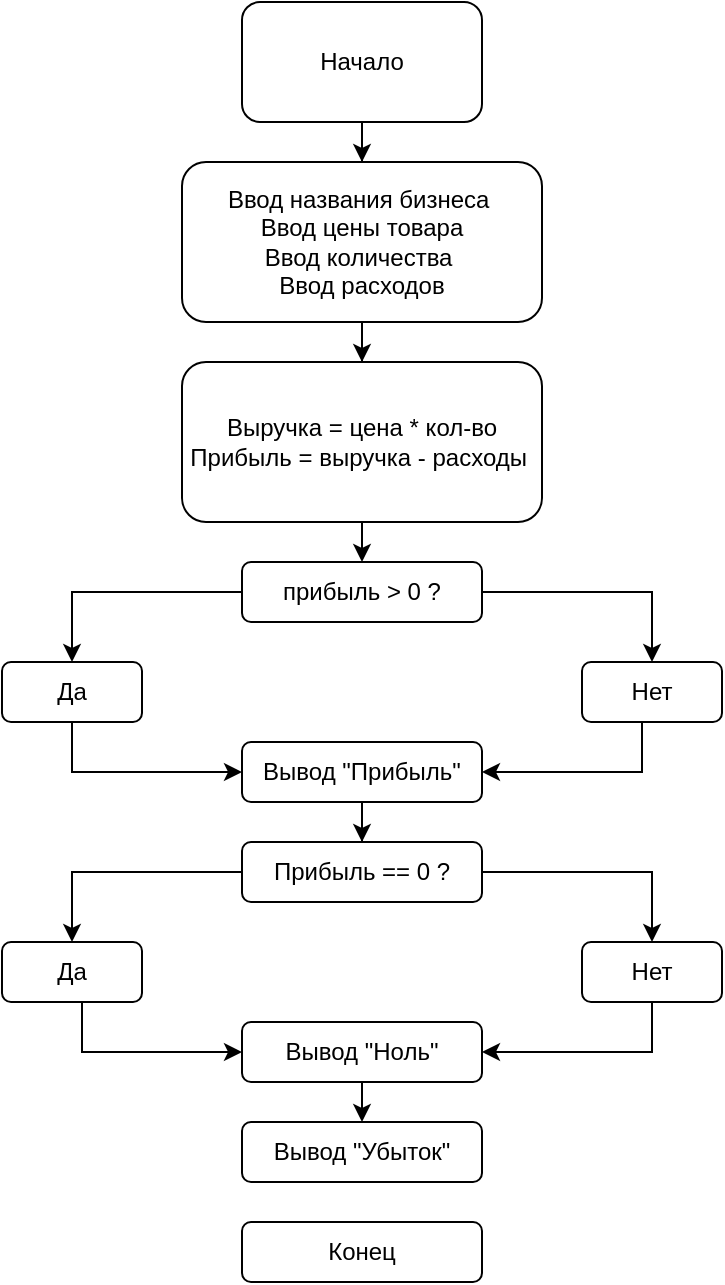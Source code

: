 <mxfile version="28.2.5">
  <diagram name="Страница — 1" id="SBwjds9uTcHnnTR-yglz">
    <mxGraphModel grid="1" page="1" gridSize="10" guides="1" tooltips="1" connect="1" arrows="1" fold="1" pageScale="1" pageWidth="827" pageHeight="1169" math="0" shadow="0">
      <root>
        <mxCell id="0" />
        <mxCell id="1" parent="0" />
        <mxCell id="76NCwrWyUWaU1gjYgfgh-9" style="edgeStyle=orthogonalEdgeStyle;rounded=0;orthogonalLoop=1;jettySize=auto;html=1;" edge="1" parent="1" source="76NCwrWyUWaU1gjYgfgh-1" target="76NCwrWyUWaU1gjYgfgh-3">
          <mxGeometry relative="1" as="geometry" />
        </mxCell>
        <mxCell id="76NCwrWyUWaU1gjYgfgh-1" value="Начало" style="rounded=1;whiteSpace=wrap;html=1;" vertex="1" parent="1">
          <mxGeometry x="240" y="10" width="120" height="60" as="geometry" />
        </mxCell>
        <mxCell id="76NCwrWyUWaU1gjYgfgh-8" style="edgeStyle=orthogonalEdgeStyle;rounded=0;orthogonalLoop=1;jettySize=auto;html=1;" edge="1" parent="1" source="76NCwrWyUWaU1gjYgfgh-3" target="76NCwrWyUWaU1gjYgfgh-7">
          <mxGeometry relative="1" as="geometry" />
        </mxCell>
        <mxCell id="76NCwrWyUWaU1gjYgfgh-3" value="Ввод названия бизнеса&amp;nbsp;&lt;br&gt;Ввод цены товара&lt;br&gt;Ввод количества&amp;nbsp;&lt;div&gt;Ввод расходов&lt;/div&gt;" style="rounded=1;whiteSpace=wrap;html=1;" vertex="1" parent="1">
          <mxGeometry x="210" y="90" width="180" height="80" as="geometry" />
        </mxCell>
        <mxCell id="76NCwrWyUWaU1gjYgfgh-14" style="edgeStyle=orthogonalEdgeStyle;rounded=0;orthogonalLoop=1;jettySize=auto;html=1;" edge="1" parent="1" source="76NCwrWyUWaU1gjYgfgh-7">
          <mxGeometry relative="1" as="geometry">
            <mxPoint x="300" y="290" as="targetPoint" />
          </mxGeometry>
        </mxCell>
        <mxCell id="76NCwrWyUWaU1gjYgfgh-7" value="Выручка = цена * кол-во&lt;div&gt;Прибыль = выручка - расходы&amp;nbsp;&lt;/div&gt;" style="rounded=1;whiteSpace=wrap;html=1;" vertex="1" parent="1">
          <mxGeometry x="210" y="190" width="180" height="80" as="geometry" />
        </mxCell>
        <mxCell id="76NCwrWyUWaU1gjYgfgh-20" style="edgeStyle=orthogonalEdgeStyle;rounded=0;orthogonalLoop=1;jettySize=auto;html=1;entryX=0.5;entryY=0;entryDx=0;entryDy=0;" edge="1" parent="1" source="76NCwrWyUWaU1gjYgfgh-15" target="76NCwrWyUWaU1gjYgfgh-16">
          <mxGeometry relative="1" as="geometry" />
        </mxCell>
        <mxCell id="76NCwrWyUWaU1gjYgfgh-21" style="edgeStyle=orthogonalEdgeStyle;rounded=0;orthogonalLoop=1;jettySize=auto;html=1;entryX=0.5;entryY=0;entryDx=0;entryDy=0;" edge="1" parent="1" source="76NCwrWyUWaU1gjYgfgh-15" target="76NCwrWyUWaU1gjYgfgh-17">
          <mxGeometry relative="1" as="geometry" />
        </mxCell>
        <mxCell id="76NCwrWyUWaU1gjYgfgh-15" value="прибыль &amp;gt; 0 ?" style="rounded=1;whiteSpace=wrap;html=1;" vertex="1" parent="1">
          <mxGeometry x="240" y="290" width="120" height="30" as="geometry" />
        </mxCell>
        <mxCell id="76NCwrWyUWaU1gjYgfgh-23" style="edgeStyle=orthogonalEdgeStyle;rounded=0;orthogonalLoop=1;jettySize=auto;html=1;entryX=0;entryY=0.5;entryDx=0;entryDy=0;" edge="1" parent="1" source="76NCwrWyUWaU1gjYgfgh-16" target="76NCwrWyUWaU1gjYgfgh-22">
          <mxGeometry relative="1" as="geometry">
            <Array as="points">
              <mxPoint x="155" y="395" />
            </Array>
          </mxGeometry>
        </mxCell>
        <mxCell id="76NCwrWyUWaU1gjYgfgh-16" value="Да" style="rounded=1;whiteSpace=wrap;html=1;" vertex="1" parent="1">
          <mxGeometry x="120" y="340" width="70" height="30" as="geometry" />
        </mxCell>
        <mxCell id="76NCwrWyUWaU1gjYgfgh-24" style="edgeStyle=orthogonalEdgeStyle;rounded=0;orthogonalLoop=1;jettySize=auto;html=1;entryX=1;entryY=0.5;entryDx=0;entryDy=0;" edge="1" parent="1" source="76NCwrWyUWaU1gjYgfgh-17" target="76NCwrWyUWaU1gjYgfgh-22">
          <mxGeometry relative="1" as="geometry">
            <Array as="points">
              <mxPoint x="440" y="395" />
            </Array>
          </mxGeometry>
        </mxCell>
        <mxCell id="76NCwrWyUWaU1gjYgfgh-17" value="Нет" style="rounded=1;whiteSpace=wrap;html=1;" vertex="1" parent="1">
          <mxGeometry x="410" y="340" width="70" height="30" as="geometry" />
        </mxCell>
        <mxCell id="76NCwrWyUWaU1gjYgfgh-26" style="edgeStyle=orthogonalEdgeStyle;rounded=0;orthogonalLoop=1;jettySize=auto;html=1;entryX=0.5;entryY=0;entryDx=0;entryDy=0;" edge="1" parent="1" source="76NCwrWyUWaU1gjYgfgh-22" target="76NCwrWyUWaU1gjYgfgh-25">
          <mxGeometry relative="1" as="geometry" />
        </mxCell>
        <mxCell id="76NCwrWyUWaU1gjYgfgh-22" value="Вывод &quot;Прибыль&quot;" style="rounded=1;whiteSpace=wrap;html=1;" vertex="1" parent="1">
          <mxGeometry x="240" y="380" width="120" height="30" as="geometry" />
        </mxCell>
        <mxCell id="76NCwrWyUWaU1gjYgfgh-29" style="edgeStyle=orthogonalEdgeStyle;rounded=0;orthogonalLoop=1;jettySize=auto;html=1;entryX=0.5;entryY=0;entryDx=0;entryDy=0;" edge="1" parent="1" source="76NCwrWyUWaU1gjYgfgh-25" target="76NCwrWyUWaU1gjYgfgh-27">
          <mxGeometry relative="1" as="geometry">
            <mxPoint x="190" y="445" as="targetPoint" />
          </mxGeometry>
        </mxCell>
        <mxCell id="76NCwrWyUWaU1gjYgfgh-30" style="edgeStyle=orthogonalEdgeStyle;rounded=0;orthogonalLoop=1;jettySize=auto;html=1;entryX=0.5;entryY=0;entryDx=0;entryDy=0;" edge="1" parent="1" source="76NCwrWyUWaU1gjYgfgh-25" target="76NCwrWyUWaU1gjYgfgh-28">
          <mxGeometry relative="1" as="geometry" />
        </mxCell>
        <mxCell id="76NCwrWyUWaU1gjYgfgh-25" value="Прибыль == 0 ?" style="rounded=1;whiteSpace=wrap;html=1;" vertex="1" parent="1">
          <mxGeometry x="240" y="430" width="120" height="30" as="geometry" />
        </mxCell>
        <mxCell id="76NCwrWyUWaU1gjYgfgh-32" style="edgeStyle=orthogonalEdgeStyle;rounded=0;orthogonalLoop=1;jettySize=auto;html=1;entryX=0;entryY=0.5;entryDx=0;entryDy=0;" edge="1" parent="1" source="76NCwrWyUWaU1gjYgfgh-27" target="76NCwrWyUWaU1gjYgfgh-31">
          <mxGeometry relative="1" as="geometry">
            <Array as="points">
              <mxPoint x="160" y="535" />
            </Array>
          </mxGeometry>
        </mxCell>
        <mxCell id="76NCwrWyUWaU1gjYgfgh-27" value="Да" style="rounded=1;whiteSpace=wrap;html=1;" vertex="1" parent="1">
          <mxGeometry x="120" y="480" width="70" height="30" as="geometry" />
        </mxCell>
        <mxCell id="76NCwrWyUWaU1gjYgfgh-33" style="edgeStyle=orthogonalEdgeStyle;rounded=0;orthogonalLoop=1;jettySize=auto;html=1;exitX=0.5;exitY=1;exitDx=0;exitDy=0;entryX=1;entryY=0.5;entryDx=0;entryDy=0;" edge="1" parent="1" source="76NCwrWyUWaU1gjYgfgh-28" target="76NCwrWyUWaU1gjYgfgh-31">
          <mxGeometry relative="1" as="geometry" />
        </mxCell>
        <mxCell id="76NCwrWyUWaU1gjYgfgh-28" value="Нет" style="rounded=1;whiteSpace=wrap;html=1;" vertex="1" parent="1">
          <mxGeometry x="410" y="480" width="70" height="30" as="geometry" />
        </mxCell>
        <mxCell id="76NCwrWyUWaU1gjYgfgh-35" style="edgeStyle=orthogonalEdgeStyle;rounded=0;orthogonalLoop=1;jettySize=auto;html=1;exitX=0.5;exitY=1;exitDx=0;exitDy=0;entryX=0.5;entryY=0;entryDx=0;entryDy=0;" edge="1" parent="1" source="76NCwrWyUWaU1gjYgfgh-31" target="76NCwrWyUWaU1gjYgfgh-34">
          <mxGeometry relative="1" as="geometry" />
        </mxCell>
        <mxCell id="76NCwrWyUWaU1gjYgfgh-31" value="Вывод &quot;Ноль&quot;" style="rounded=1;whiteSpace=wrap;html=1;" vertex="1" parent="1">
          <mxGeometry x="240" y="520" width="120" height="30" as="geometry" />
        </mxCell>
        <mxCell id="76NCwrWyUWaU1gjYgfgh-34" value="Вывод &quot;Убыток&quot;" style="rounded=1;whiteSpace=wrap;html=1;" vertex="1" parent="1">
          <mxGeometry x="240" y="570" width="120" height="30" as="geometry" />
        </mxCell>
        <mxCell id="76NCwrWyUWaU1gjYgfgh-36" value="Конец" style="rounded=1;whiteSpace=wrap;html=1;" vertex="1" parent="1">
          <mxGeometry x="240" y="620" width="120" height="30" as="geometry" />
        </mxCell>
      </root>
    </mxGraphModel>
  </diagram>
</mxfile>
